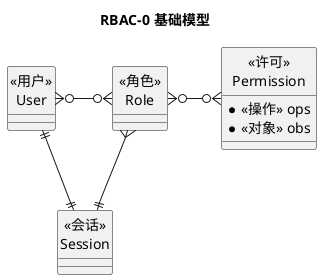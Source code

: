 @startuml
title RBAC-0 基础模型
'隐藏Entity标识
hide circle

'entity user <<泛型>>
entity "<<用户>>\nUser" as user {
}

entity " <<角色>> \nRole" as role {
}

entity " <<许可>> \nPermission" as perm {
  *<<操作>> ops
  *<<对象>> obs
}

entity " <<会话>> \nSession" as session {
}

user }o-right-o{role:"      "
role }o-right-o{perm:"     "
user ||--|| session
role }--|| session

newpage

title RBAC-1 分层模型
hide circle
'skinparam linetype ortho
entity " <<用户>> \nUser" as user {
}

entity " <<角色>> \nRole" as role {
}

entity " <<许可>> \nPermission" as perm {
* <<操作>> ops
* <<对象>> obs
}

entity " <<会话>> \nSession" as session {
}

user }o-right-o{role:"      "
role }o-right-o{perm:"     "
user ||--|| session
role }--|| session
role ||--o role
note bottom of role
在RBAC0模型之上引入了 **继承关系**，形
成了**角色分层模型**，继承分为**一般继承**
和**受限继承**
end note

newpage

title RBAC-2 约束模型
'隐藏Entity标识
hide circle

'entity user <<泛型>>
entity " <<用户>> \nUser" as user {
}

entity " <<角色>> \nRole" as role {
}

entity " <<许可>> \nPermission" as perm {
  *<<操作>> ops
  *<<对象>> obs
}

entity " <<会话>> \nSession" as session {
}

entity " <<静态职责分离>> \nSSD" as ssd #70d4ff {
}

entity " <<动态职责分离>> \nDSD" as dsd #fd953b {
}

note right of ssd
1. 互斥角色: 同一用户不能授予互斥角色，
    如：会计与审计角色互斥。
2. 基数约束: 一个用户对于的角色数受限或
    一个角色对应的用户数受限。
3. 先决条件约束: 用户想拥有 A 角色就必须
    先拥有 B 角色。
end note
note right of dsd
用户登录系统后动态
决定用户的角色
end note

ssd -- user
ssd -- role
user }o-right-o{role:"           "
role }o-right-o{perm:"          "
user ||--|| session
role }--|| session
dsd -up- role
dsd -left- session:"                      "


newpage

title RBAC-3 组合模型
'隐藏Entity标识
hide circle

'entity user <<泛型>>
entity " <<用户>> \nUser" as user {
}

entity " <<角色>> \nRole" as role {
}

entity " <<许可>> \nPermission" as perm {
  *<<操作>> ops
  *<<对象>> obs
}

entity " <<会话>> \nSession" as session {
}

entity " <<静态职责分离>> \nSSD" as ssd #70d4ff {
}

entity " <<动态职责分离>> \nDSD" as dsd #fd953b {
}

ssd -- user
ssd -- role
user }o-right-o{role:"           "
role }o-right-o{perm:"          "
user ||--|| session
role }--|| session
role ||--o role
dsd -up- role
dsd -left- session:"                      "
@enduml

